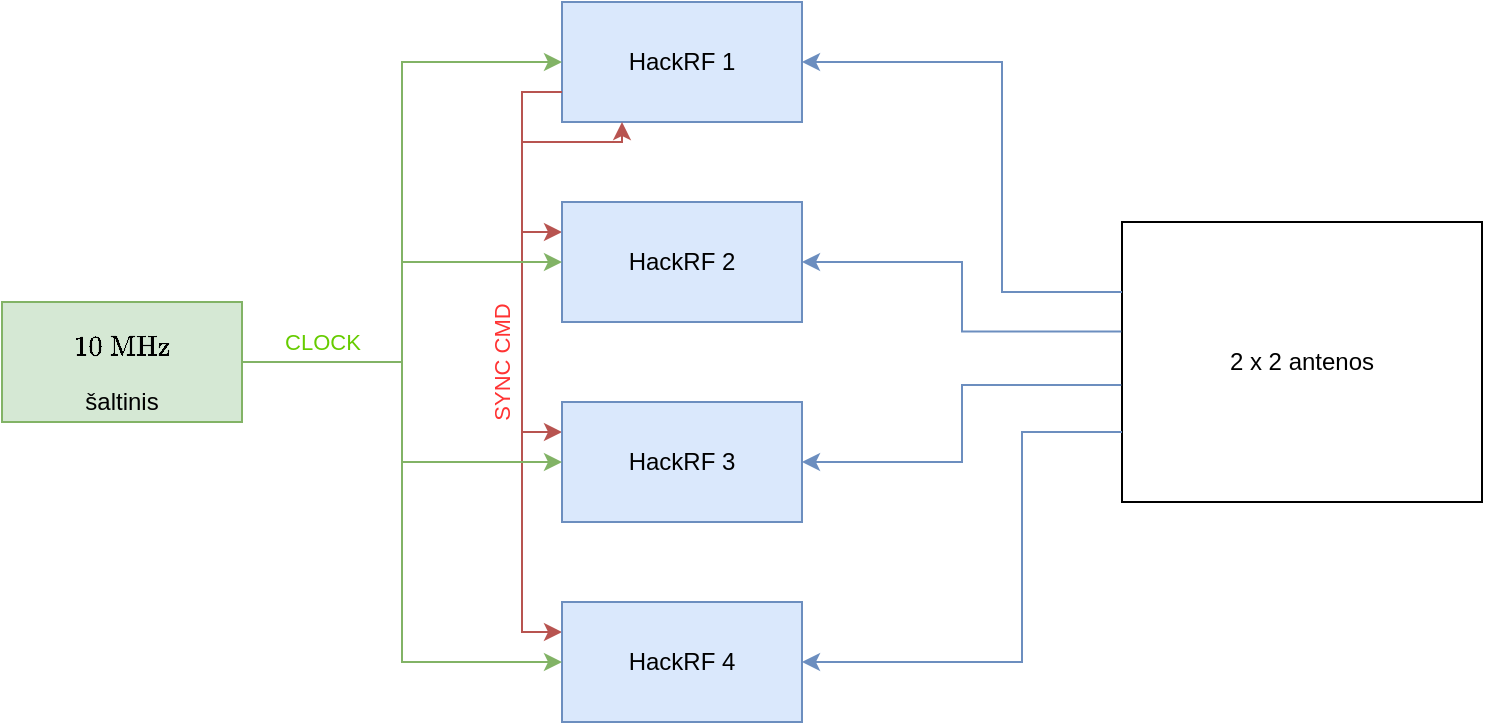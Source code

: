 <mxfile version="14.6.13" type="device"><diagram id="kb7-Cv9eA_n4VZj2LUoH" name="Page-1"><mxGraphModel dx="1185" dy="785" grid="1" gridSize="10" guides="1" tooltips="1" connect="1" arrows="1" fold="1" page="1" pageScale="1" pageWidth="850" pageHeight="1100" math="1" shadow="0"><root><mxCell id="0"/><mxCell id="1" parent="0"/><mxCell id="_JfztCjPDe8Qi5fgUFAg-1" value="2 x 2 antenos" style="rounded=0;whiteSpace=wrap;html=1;" vertex="1" parent="1"><mxGeometry x="660" y="270" width="180" height="140" as="geometry"/></mxCell><mxCell id="_JfztCjPDe8Qi5fgUFAg-6" style="edgeStyle=orthogonalEdgeStyle;rounded=0;orthogonalLoop=1;jettySize=auto;html=1;exitX=1;exitY=0.5;exitDx=0;exitDy=0;entryX=0;entryY=0.25;entryDx=0;entryDy=0;fillColor=#dae8fc;strokeColor=#6c8ebf;endArrow=none;endFill=0;startArrow=classic;startFill=1;" edge="1" parent="1" source="_JfztCjPDe8Qi5fgUFAg-2" target="_JfztCjPDe8Qi5fgUFAg-1"><mxGeometry relative="1" as="geometry"><Array as="points"><mxPoint x="600" y="190"/><mxPoint x="600" y="305"/></Array></mxGeometry></mxCell><mxCell id="_JfztCjPDe8Qi5fgUFAg-19" style="edgeStyle=orthogonalEdgeStyle;rounded=0;orthogonalLoop=1;jettySize=auto;html=1;exitX=0;exitY=0.75;exitDx=0;exitDy=0;entryX=0;entryY=0.25;entryDx=0;entryDy=0;fillColor=#f8cecc;strokeColor=#b85450;" edge="1" parent="1" source="_JfztCjPDe8Qi5fgUFAg-2" target="_JfztCjPDe8Qi5fgUFAg-5"><mxGeometry relative="1" as="geometry"/></mxCell><mxCell id="_JfztCjPDe8Qi5fgUFAg-21" value="SYNC CMD" style="edgeLabel;html=1;align=center;verticalAlign=middle;resizable=0;points=[];direction=west;rotation=-90;fontColor=#FF3333;" vertex="1" connectable="0" parent="_JfztCjPDe8Qi5fgUFAg-19"><mxGeometry x="-0.752" relative="1" as="geometry"><mxPoint x="-10" y="117" as="offset"/></mxGeometry></mxCell><mxCell id="_JfztCjPDe8Qi5fgUFAg-22" style="edgeStyle=orthogonalEdgeStyle;rounded=0;orthogonalLoop=1;jettySize=auto;html=1;exitX=0;exitY=0.75;exitDx=0;exitDy=0;entryX=0;entryY=0.25;entryDx=0;entryDy=0;fillColor=#f8cecc;strokeColor=#b85450;" edge="1" parent="1" source="_JfztCjPDe8Qi5fgUFAg-2" target="_JfztCjPDe8Qi5fgUFAg-3"><mxGeometry relative="1" as="geometry"/></mxCell><mxCell id="_JfztCjPDe8Qi5fgUFAg-23" style="edgeStyle=orthogonalEdgeStyle;rounded=0;orthogonalLoop=1;jettySize=auto;html=1;exitX=0;exitY=0.75;exitDx=0;exitDy=0;entryX=0;entryY=0.25;entryDx=0;entryDy=0;fillColor=#f8cecc;strokeColor=#b85450;" edge="1" parent="1" source="_JfztCjPDe8Qi5fgUFAg-2" target="_JfztCjPDe8Qi5fgUFAg-4"><mxGeometry relative="1" as="geometry"/></mxCell><mxCell id="_JfztCjPDe8Qi5fgUFAg-2" value="HackRF 1" style="rounded=0;whiteSpace=wrap;html=1;fillColor=#dae8fc;strokeColor=#6c8ebf;" vertex="1" parent="1"><mxGeometry x="380" y="160" width="120" height="60" as="geometry"/></mxCell><mxCell id="_JfztCjPDe8Qi5fgUFAg-7" style="edgeStyle=orthogonalEdgeStyle;rounded=0;orthogonalLoop=1;jettySize=auto;html=1;exitX=-0.002;exitY=0.391;exitDx=0;exitDy=0;entryX=1;entryY=0.5;entryDx=0;entryDy=0;fillColor=#dae8fc;strokeColor=#6c8ebf;exitPerimeter=0;" edge="1" parent="1" source="_JfztCjPDe8Qi5fgUFAg-1" target="_JfztCjPDe8Qi5fgUFAg-3"><mxGeometry relative="1" as="geometry"/></mxCell><mxCell id="_JfztCjPDe8Qi5fgUFAg-3" value="HackRF 2" style="rounded=0;whiteSpace=wrap;html=1;fillColor=#dae8fc;strokeColor=#6c8ebf;" vertex="1" parent="1"><mxGeometry x="380" y="260" width="120" height="60" as="geometry"/></mxCell><mxCell id="_JfztCjPDe8Qi5fgUFAg-8" style="edgeStyle=orthogonalEdgeStyle;rounded=0;orthogonalLoop=1;jettySize=auto;html=1;exitX=-0.002;exitY=0.582;exitDx=0;exitDy=0;entryX=1;entryY=0.5;entryDx=0;entryDy=0;fillColor=#dae8fc;strokeColor=#6c8ebf;exitPerimeter=0;" edge="1" parent="1" source="_JfztCjPDe8Qi5fgUFAg-1" target="_JfztCjPDe8Qi5fgUFAg-4"><mxGeometry relative="1" as="geometry"/></mxCell><mxCell id="_JfztCjPDe8Qi5fgUFAg-4" value="HackRF 3" style="rounded=0;whiteSpace=wrap;html=1;fillColor=#dae8fc;strokeColor=#6c8ebf;" vertex="1" parent="1"><mxGeometry x="380" y="360" width="120" height="60" as="geometry"/></mxCell><mxCell id="_JfztCjPDe8Qi5fgUFAg-9" style="edgeStyle=orthogonalEdgeStyle;rounded=0;orthogonalLoop=1;jettySize=auto;html=1;exitX=0;exitY=0.75;exitDx=0;exitDy=0;entryX=1;entryY=0.5;entryDx=0;entryDy=0;fillColor=#dae8fc;strokeColor=#6c8ebf;" edge="1" parent="1" source="_JfztCjPDe8Qi5fgUFAg-1" target="_JfztCjPDe8Qi5fgUFAg-5"><mxGeometry relative="1" as="geometry"><Array as="points"><mxPoint x="610" y="375"/><mxPoint x="610" y="490"/></Array></mxGeometry></mxCell><mxCell id="_JfztCjPDe8Qi5fgUFAg-5" value="HackRF 4" style="rounded=0;whiteSpace=wrap;html=1;fillColor=#dae8fc;strokeColor=#6c8ebf;" vertex="1" parent="1"><mxGeometry x="380" y="460" width="120" height="60" as="geometry"/></mxCell><mxCell id="_JfztCjPDe8Qi5fgUFAg-11" style="edgeStyle=orthogonalEdgeStyle;rounded=0;orthogonalLoop=1;jettySize=auto;html=1;exitX=1;exitY=0.5;exitDx=0;exitDy=0;entryX=0;entryY=0.5;entryDx=0;entryDy=0;fillColor=#d5e8d4;strokeColor=#82b366;" edge="1" parent="1" source="_JfztCjPDe8Qi5fgUFAg-10" target="_JfztCjPDe8Qi5fgUFAg-2"><mxGeometry relative="1" as="geometry"/></mxCell><mxCell id="_JfztCjPDe8Qi5fgUFAg-12" style="edgeStyle=orthogonalEdgeStyle;rounded=0;orthogonalLoop=1;jettySize=auto;html=1;exitX=1;exitY=0.5;exitDx=0;exitDy=0;entryX=0;entryY=0.5;entryDx=0;entryDy=0;fillColor=#d5e8d4;strokeColor=#82b366;" edge="1" parent="1" source="_JfztCjPDe8Qi5fgUFAg-10" target="_JfztCjPDe8Qi5fgUFAg-3"><mxGeometry relative="1" as="geometry"/></mxCell><mxCell id="_JfztCjPDe8Qi5fgUFAg-13" style="edgeStyle=orthogonalEdgeStyle;rounded=0;orthogonalLoop=1;jettySize=auto;html=1;exitX=1;exitY=0.5;exitDx=0;exitDy=0;fillColor=#d5e8d4;strokeColor=#82b366;" edge="1" parent="1" source="_JfztCjPDe8Qi5fgUFAg-10" target="_JfztCjPDe8Qi5fgUFAg-4"><mxGeometry relative="1" as="geometry"/></mxCell><mxCell id="_JfztCjPDe8Qi5fgUFAg-14" style="edgeStyle=orthogonalEdgeStyle;rounded=0;orthogonalLoop=1;jettySize=auto;html=1;exitX=1;exitY=0.5;exitDx=0;exitDy=0;entryX=0;entryY=0.5;entryDx=0;entryDy=0;fillColor=#d5e8d4;strokeColor=#82b366;" edge="1" parent="1" source="_JfztCjPDe8Qi5fgUFAg-10" target="_JfztCjPDe8Qi5fgUFAg-5"><mxGeometry relative="1" as="geometry"><Array as="points"><mxPoint x="300" y="340"/><mxPoint x="300" y="490"/></Array></mxGeometry></mxCell><mxCell id="_JfztCjPDe8Qi5fgUFAg-20" value="CLOCK" style="edgeLabel;html=1;align=center;verticalAlign=middle;resizable=0;points=[];fontColor=#66CC00;" vertex="1" connectable="0" parent="_JfztCjPDe8Qi5fgUFAg-14"><mxGeometry x="-0.613" y="2" relative="1" as="geometry"><mxPoint x="-20" y="-8" as="offset"/></mxGeometry></mxCell><mxCell id="_JfztCjPDe8Qi5fgUFAg-10" value="$$10\ \mathrm{MHz}$$ šaltinis" style="rounded=0;whiteSpace=wrap;html=1;fillColor=#d5e8d4;strokeColor=#82b366;" vertex="1" parent="1"><mxGeometry x="100" y="310" width="120" height="60" as="geometry"/></mxCell><mxCell id="_JfztCjPDe8Qi5fgUFAg-25" style="edgeStyle=orthogonalEdgeStyle;rounded=0;orthogonalLoop=1;jettySize=auto;html=1;exitX=0;exitY=0.75;exitDx=0;exitDy=0;entryX=0.25;entryY=1;entryDx=0;entryDy=0;fillColor=#f8cecc;strokeColor=#b85450;" edge="1" parent="1" source="_JfztCjPDe8Qi5fgUFAg-2" target="_JfztCjPDe8Qi5fgUFAg-2"><mxGeometry relative="1" as="geometry"><Array as="points"><mxPoint x="360" y="205"/><mxPoint x="360" y="230"/><mxPoint x="410" y="230"/></Array></mxGeometry></mxCell></root></mxGraphModel></diagram></mxfile>